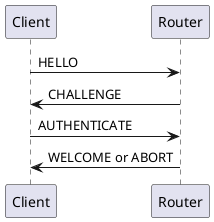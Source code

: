 @startuml
participant Client
participant Router

Client -> Router: HELLO
Router -> Client: CHALLENGE
Client -> Router: AUTHENTICATE
Router -> Client: WELCOME or ABORT
@enduml